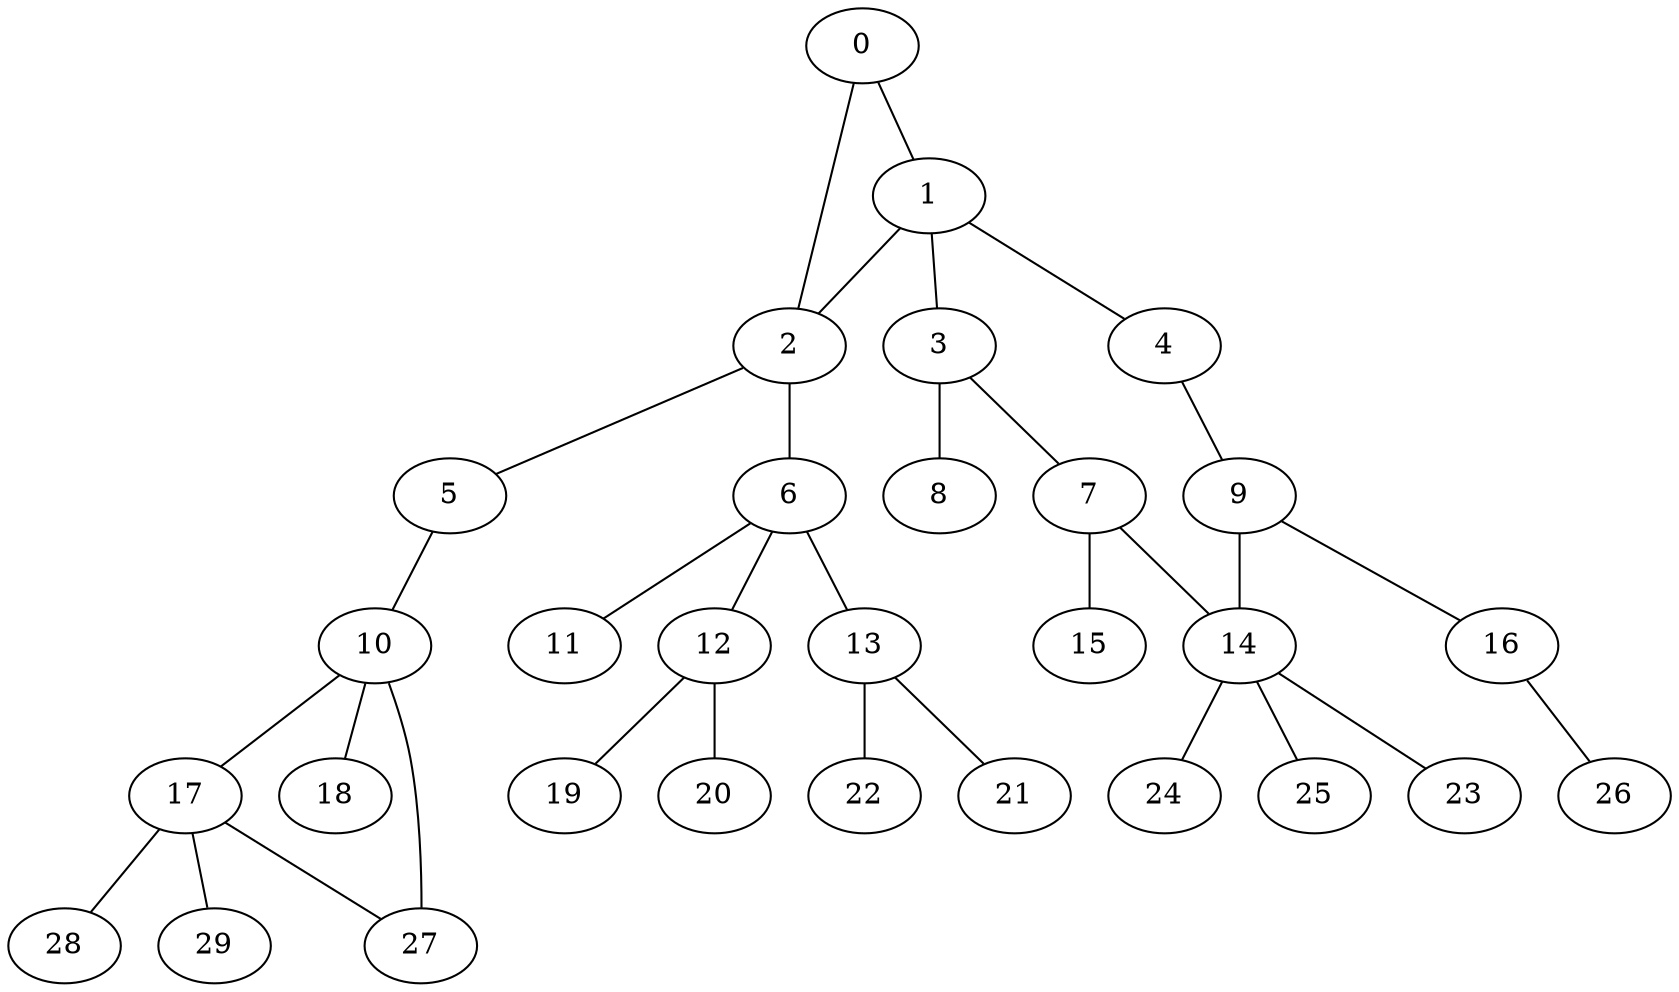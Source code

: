 
graph graphname {
    0 -- 1
0 -- 2
1 -- 2
1 -- 3
1 -- 4
2 -- 5
2 -- 6
3 -- 8
3 -- 7
4 -- 9
5 -- 10
6 -- 11
6 -- 12
6 -- 13
7 -- 14
7 -- 15
9 -- 16
9 -- 14
10 -- 17
10 -- 18
10 -- 27
12 -- 19
12 -- 20
13 -- 22
13 -- 21
14 -- 24
14 -- 25
14 -- 23
16 -- 26
17 -- 27
17 -- 28
17 -- 29

}
